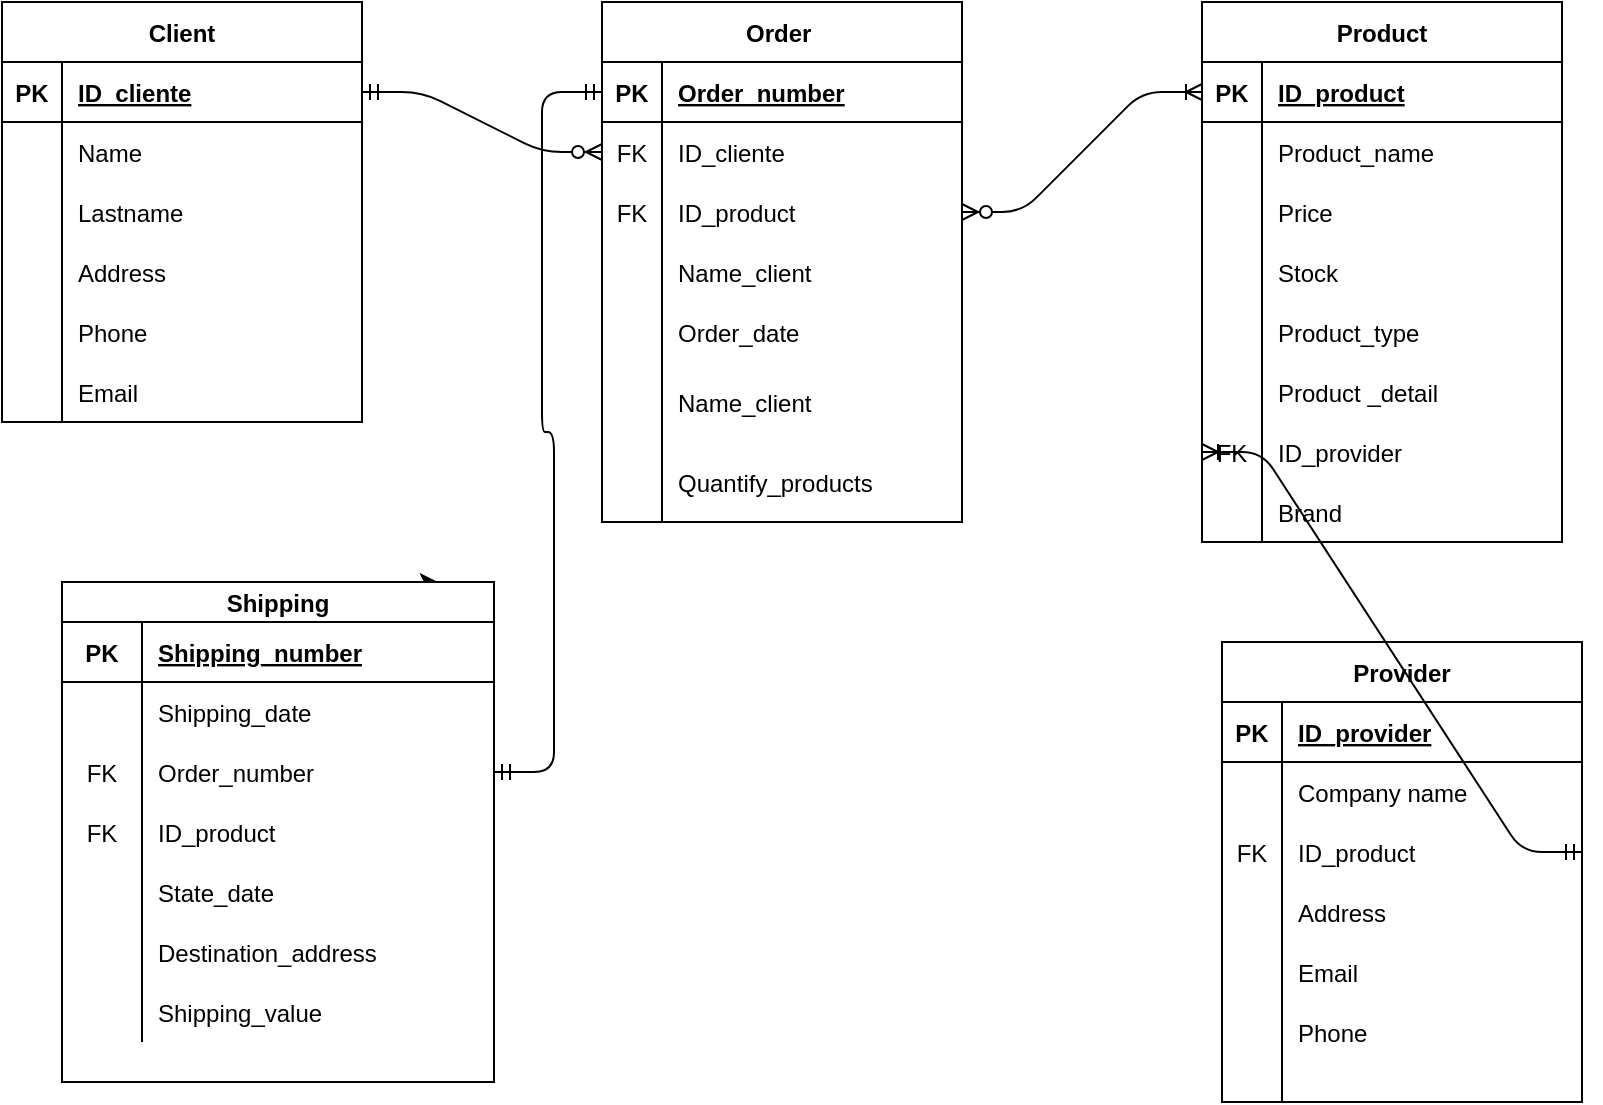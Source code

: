 <mxfile version="13.7.3" type="github">
  <diagram id="2DCP0Pv6x-nqr2_sUrXk" name="Page-1">
    <mxGraphModel dx="1306" dy="625" grid="1" gridSize="10" guides="1" tooltips="1" connect="1" arrows="1" fold="1" page="1" pageScale="1" pageWidth="827" pageHeight="1169" math="0" shadow="0">
      <root>
        <mxCell id="0" />
        <mxCell id="1" parent="0" />
        <mxCell id="KrLLQjatNa31IDzjXcCL-50" style="edgeStyle=orthogonalEdgeStyle;rounded=0;orthogonalLoop=1;jettySize=auto;html=1;exitX=0.75;exitY=0;exitDx=0;exitDy=0;entryX=0.87;entryY=0;entryDx=0;entryDy=0;entryPerimeter=0;" parent="1" source="KrLLQjatNa31IDzjXcCL-14" target="KrLLQjatNa31IDzjXcCL-14" edge="1">
          <mxGeometry relative="1" as="geometry" />
        </mxCell>
        <mxCell id="M2U6GQ2JCpKdRjJT3ExU-1" value="Client" style="shape=table;startSize=30;container=1;collapsible=1;childLayout=tableLayout;fixedRows=1;rowLines=0;fontStyle=1;align=center;resizeLast=1;" parent="1" vertex="1">
          <mxGeometry x="10" y="50" width="180" height="210" as="geometry" />
        </mxCell>
        <mxCell id="M2U6GQ2JCpKdRjJT3ExU-2" value="" style="shape=partialRectangle;collapsible=0;dropTarget=0;pointerEvents=0;fillColor=none;top=0;left=0;bottom=1;right=0;points=[[0,0.5],[1,0.5]];portConstraint=eastwest;" parent="M2U6GQ2JCpKdRjJT3ExU-1" vertex="1">
          <mxGeometry y="30" width="180" height="30" as="geometry" />
        </mxCell>
        <mxCell id="M2U6GQ2JCpKdRjJT3ExU-3" value="PK" style="shape=partialRectangle;connectable=0;fillColor=none;top=0;left=0;bottom=0;right=0;fontStyle=1;overflow=hidden;" parent="M2U6GQ2JCpKdRjJT3ExU-2" vertex="1">
          <mxGeometry width="30" height="30" as="geometry" />
        </mxCell>
        <mxCell id="M2U6GQ2JCpKdRjJT3ExU-4" value="ID_cliente" style="shape=partialRectangle;connectable=0;fillColor=none;top=0;left=0;bottom=0;right=0;align=left;spacingLeft=6;fontStyle=5;overflow=hidden;" parent="M2U6GQ2JCpKdRjJT3ExU-2" vertex="1">
          <mxGeometry x="30" width="150" height="30" as="geometry" />
        </mxCell>
        <mxCell id="M2U6GQ2JCpKdRjJT3ExU-5" value="" style="shape=partialRectangle;collapsible=0;dropTarget=0;pointerEvents=0;fillColor=none;top=0;left=0;bottom=0;right=0;points=[[0,0.5],[1,0.5]];portConstraint=eastwest;" parent="M2U6GQ2JCpKdRjJT3ExU-1" vertex="1">
          <mxGeometry y="60" width="180" height="30" as="geometry" />
        </mxCell>
        <mxCell id="M2U6GQ2JCpKdRjJT3ExU-6" value="" style="shape=partialRectangle;connectable=0;fillColor=none;top=0;left=0;bottom=0;right=0;editable=1;overflow=hidden;" parent="M2U6GQ2JCpKdRjJT3ExU-5" vertex="1">
          <mxGeometry width="30" height="30" as="geometry" />
        </mxCell>
        <mxCell id="M2U6GQ2JCpKdRjJT3ExU-7" value="Name" style="shape=partialRectangle;connectable=0;fillColor=none;top=0;left=0;bottom=0;right=0;align=left;spacingLeft=6;overflow=hidden;" parent="M2U6GQ2JCpKdRjJT3ExU-5" vertex="1">
          <mxGeometry x="30" width="150" height="30" as="geometry" />
        </mxCell>
        <mxCell id="M2U6GQ2JCpKdRjJT3ExU-8" value="" style="shape=partialRectangle;collapsible=0;dropTarget=0;pointerEvents=0;fillColor=none;top=0;left=0;bottom=0;right=0;points=[[0,0.5],[1,0.5]];portConstraint=eastwest;" parent="M2U6GQ2JCpKdRjJT3ExU-1" vertex="1">
          <mxGeometry y="90" width="180" height="30" as="geometry" />
        </mxCell>
        <mxCell id="M2U6GQ2JCpKdRjJT3ExU-9" value="" style="shape=partialRectangle;connectable=0;fillColor=none;top=0;left=0;bottom=0;right=0;editable=1;overflow=hidden;" parent="M2U6GQ2JCpKdRjJT3ExU-8" vertex="1">
          <mxGeometry width="30" height="30" as="geometry" />
        </mxCell>
        <mxCell id="M2U6GQ2JCpKdRjJT3ExU-10" value="Lastname" style="shape=partialRectangle;connectable=0;fillColor=none;top=0;left=0;bottom=0;right=0;align=left;spacingLeft=6;overflow=hidden;" parent="M2U6GQ2JCpKdRjJT3ExU-8" vertex="1">
          <mxGeometry x="30" width="150" height="30" as="geometry" />
        </mxCell>
        <mxCell id="M2U6GQ2JCpKdRjJT3ExU-27" value="" style="shape=partialRectangle;collapsible=0;dropTarget=0;pointerEvents=0;fillColor=none;top=0;left=0;bottom=0;right=0;points=[[0,0.5],[1,0.5]];portConstraint=eastwest;" parent="M2U6GQ2JCpKdRjJT3ExU-1" vertex="1">
          <mxGeometry y="120" width="180" height="30" as="geometry" />
        </mxCell>
        <mxCell id="M2U6GQ2JCpKdRjJT3ExU-28" value="" style="shape=partialRectangle;connectable=0;fillColor=none;top=0;left=0;bottom=0;right=0;editable=1;overflow=hidden;" parent="M2U6GQ2JCpKdRjJT3ExU-27" vertex="1">
          <mxGeometry width="30" height="30" as="geometry" />
        </mxCell>
        <mxCell id="M2U6GQ2JCpKdRjJT3ExU-29" value="Address" style="shape=partialRectangle;connectable=0;fillColor=none;top=0;left=0;bottom=0;right=0;align=left;spacingLeft=6;overflow=hidden;" parent="M2U6GQ2JCpKdRjJT3ExU-27" vertex="1">
          <mxGeometry x="30" width="150" height="30" as="geometry" />
        </mxCell>
        <mxCell id="M2U6GQ2JCpKdRjJT3ExU-11" value="" style="shape=partialRectangle;collapsible=0;dropTarget=0;pointerEvents=0;fillColor=none;top=0;left=0;bottom=0;right=0;points=[[0,0.5],[1,0.5]];portConstraint=eastwest;" parent="M2U6GQ2JCpKdRjJT3ExU-1" vertex="1">
          <mxGeometry y="150" width="180" height="30" as="geometry" />
        </mxCell>
        <mxCell id="M2U6GQ2JCpKdRjJT3ExU-12" value="" style="shape=partialRectangle;connectable=0;fillColor=none;top=0;left=0;bottom=0;right=0;editable=1;overflow=hidden;" parent="M2U6GQ2JCpKdRjJT3ExU-11" vertex="1">
          <mxGeometry width="30" height="30" as="geometry" />
        </mxCell>
        <mxCell id="M2U6GQ2JCpKdRjJT3ExU-13" value="Phone" style="shape=partialRectangle;connectable=0;fillColor=none;top=0;left=0;bottom=0;right=0;align=left;spacingLeft=6;overflow=hidden;" parent="M2U6GQ2JCpKdRjJT3ExU-11" vertex="1">
          <mxGeometry x="30" width="150" height="30" as="geometry" />
        </mxCell>
        <mxCell id="M2U6GQ2JCpKdRjJT3ExU-35" value="" style="shape=partialRectangle;collapsible=0;dropTarget=0;pointerEvents=0;fillColor=none;top=0;left=0;bottom=0;right=0;points=[[0,0.5],[1,0.5]];portConstraint=eastwest;" parent="M2U6GQ2JCpKdRjJT3ExU-1" vertex="1">
          <mxGeometry y="180" width="180" height="30" as="geometry" />
        </mxCell>
        <mxCell id="M2U6GQ2JCpKdRjJT3ExU-36" value="" style="shape=partialRectangle;connectable=0;fillColor=none;top=0;left=0;bottom=0;right=0;editable=1;overflow=hidden;" parent="M2U6GQ2JCpKdRjJT3ExU-35" vertex="1">
          <mxGeometry width="30" height="30" as="geometry" />
        </mxCell>
        <mxCell id="M2U6GQ2JCpKdRjJT3ExU-37" value="Email" style="shape=partialRectangle;connectable=0;fillColor=none;top=0;left=0;bottom=0;right=0;align=left;spacingLeft=6;overflow=hidden;" parent="M2U6GQ2JCpKdRjJT3ExU-35" vertex="1">
          <mxGeometry x="30" width="150" height="30" as="geometry" />
        </mxCell>
        <mxCell id="KrLLQjatNa31IDzjXcCL-68" value="" style="edgeStyle=entityRelationEdgeStyle;fontSize=12;html=1;endArrow=ERzeroToMany;startArrow=ERmandOne;exitX=1;exitY=0.5;exitDx=0;exitDy=0;entryX=0;entryY=0.5;entryDx=0;entryDy=0;" parent="1" source="M2U6GQ2JCpKdRjJT3ExU-2" target="KrLLQjatNa31IDzjXcCL-5" edge="1">
          <mxGeometry width="100" height="100" relative="1" as="geometry">
            <mxPoint x="40" y="410" as="sourcePoint" />
            <mxPoint x="140" y="310" as="targetPoint" />
          </mxGeometry>
        </mxCell>
        <mxCell id="KrLLQjatNa31IDzjXcCL-1" value="Order " style="shape=table;startSize=30;container=1;collapsible=1;childLayout=tableLayout;fixedRows=1;rowLines=0;fontStyle=1;align=center;resizeLast=1;" parent="1" vertex="1">
          <mxGeometry x="310" y="50" width="180" height="260" as="geometry" />
        </mxCell>
        <mxCell id="KrLLQjatNa31IDzjXcCL-2" value="" style="shape=partialRectangle;collapsible=0;dropTarget=0;pointerEvents=0;fillColor=none;top=0;left=0;bottom=1;right=0;points=[[0,0.5],[1,0.5]];portConstraint=eastwest;" parent="KrLLQjatNa31IDzjXcCL-1" vertex="1">
          <mxGeometry y="30" width="180" height="30" as="geometry" />
        </mxCell>
        <mxCell id="KrLLQjatNa31IDzjXcCL-3" value="PK" style="shape=partialRectangle;connectable=0;fillColor=none;top=0;left=0;bottom=0;right=0;fontStyle=1;overflow=hidden;" parent="KrLLQjatNa31IDzjXcCL-2" vertex="1">
          <mxGeometry width="30" height="30" as="geometry" />
        </mxCell>
        <mxCell id="KrLLQjatNa31IDzjXcCL-4" value="Order_number" style="shape=partialRectangle;connectable=0;fillColor=none;top=0;left=0;bottom=0;right=0;align=left;spacingLeft=6;fontStyle=5;overflow=hidden;" parent="KrLLQjatNa31IDzjXcCL-2" vertex="1">
          <mxGeometry x="30" width="150" height="30" as="geometry" />
        </mxCell>
        <mxCell id="KrLLQjatNa31IDzjXcCL-5" value="" style="shape=partialRectangle;collapsible=0;dropTarget=0;pointerEvents=0;fillColor=none;top=0;left=0;bottom=0;right=0;points=[[0,0.5],[1,0.5]];portConstraint=eastwest;" parent="KrLLQjatNa31IDzjXcCL-1" vertex="1">
          <mxGeometry y="60" width="180" height="30" as="geometry" />
        </mxCell>
        <mxCell id="KrLLQjatNa31IDzjXcCL-6" value="FK" style="shape=partialRectangle;connectable=0;fillColor=none;top=0;left=0;bottom=0;right=0;editable=1;overflow=hidden;" parent="KrLLQjatNa31IDzjXcCL-5" vertex="1">
          <mxGeometry width="30" height="30" as="geometry" />
        </mxCell>
        <mxCell id="KrLLQjatNa31IDzjXcCL-7" value="ID_cliente" style="shape=partialRectangle;connectable=0;fillColor=none;top=0;left=0;bottom=0;right=0;align=left;spacingLeft=6;overflow=hidden;" parent="KrLLQjatNa31IDzjXcCL-5" vertex="1">
          <mxGeometry x="30" width="150" height="30" as="geometry" />
        </mxCell>
        <mxCell id="KrLLQjatNa31IDzjXcCL-8" value="" style="shape=partialRectangle;collapsible=0;dropTarget=0;pointerEvents=0;fillColor=none;top=0;left=0;bottom=0;right=0;points=[[0,0.5],[1,0.5]];portConstraint=eastwest;" parent="KrLLQjatNa31IDzjXcCL-1" vertex="1">
          <mxGeometry y="90" width="180" height="30" as="geometry" />
        </mxCell>
        <mxCell id="KrLLQjatNa31IDzjXcCL-9" value="FK" style="shape=partialRectangle;connectable=0;fillColor=none;top=0;left=0;bottom=0;right=0;editable=1;overflow=hidden;" parent="KrLLQjatNa31IDzjXcCL-8" vertex="1">
          <mxGeometry width="30" height="30" as="geometry" />
        </mxCell>
        <mxCell id="KrLLQjatNa31IDzjXcCL-10" value="ID_product" style="shape=partialRectangle;connectable=0;fillColor=none;top=0;left=0;bottom=0;right=0;align=left;spacingLeft=6;overflow=hidden;" parent="KrLLQjatNa31IDzjXcCL-8" vertex="1">
          <mxGeometry x="30" width="150" height="30" as="geometry" />
        </mxCell>
        <mxCell id="KrLLQjatNa31IDzjXcCL-11" value="" style="shape=partialRectangle;collapsible=0;dropTarget=0;pointerEvents=0;fillColor=none;top=0;left=0;bottom=0;right=0;points=[[0,0.5],[1,0.5]];portConstraint=eastwest;" parent="KrLLQjatNa31IDzjXcCL-1" vertex="1">
          <mxGeometry y="120" width="180" height="30" as="geometry" />
        </mxCell>
        <mxCell id="KrLLQjatNa31IDzjXcCL-12" value="" style="shape=partialRectangle;connectable=0;fillColor=none;top=0;left=0;bottom=0;right=0;editable=1;overflow=hidden;" parent="KrLLQjatNa31IDzjXcCL-11" vertex="1">
          <mxGeometry width="30" height="30" as="geometry" />
        </mxCell>
        <mxCell id="KrLLQjatNa31IDzjXcCL-13" value="Name_client" style="shape=partialRectangle;connectable=0;fillColor=none;top=0;left=0;bottom=0;right=0;align=left;spacingLeft=6;overflow=hidden;" parent="KrLLQjatNa31IDzjXcCL-11" vertex="1">
          <mxGeometry x="30" width="150" height="30" as="geometry" />
        </mxCell>
        <mxCell id="KrLLQjatNa31IDzjXcCL-31" value="" style="shape=partialRectangle;collapsible=0;dropTarget=0;pointerEvents=0;fillColor=none;top=0;left=0;bottom=0;right=0;points=[[0,0.5],[1,0.5]];portConstraint=eastwest;" parent="KrLLQjatNa31IDzjXcCL-1" vertex="1">
          <mxGeometry y="150" width="180" height="30" as="geometry" />
        </mxCell>
        <mxCell id="KrLLQjatNa31IDzjXcCL-32" value="" style="shape=partialRectangle;connectable=0;fillColor=none;top=0;left=0;bottom=0;right=0;editable=1;overflow=hidden;" parent="KrLLQjatNa31IDzjXcCL-31" vertex="1">
          <mxGeometry width="30" height="30" as="geometry" />
        </mxCell>
        <mxCell id="KrLLQjatNa31IDzjXcCL-33" value="Order_date" style="shape=partialRectangle;connectable=0;fillColor=none;top=0;left=0;bottom=0;right=0;align=left;spacingLeft=6;overflow=hidden;" parent="KrLLQjatNa31IDzjXcCL-31" vertex="1">
          <mxGeometry x="30" width="150" height="30" as="geometry" />
        </mxCell>
        <mxCell id="KrLLQjatNa31IDzjXcCL-27" value="" style="shape=partialRectangle;collapsible=0;dropTarget=0;pointerEvents=0;fillColor=none;top=0;left=0;bottom=0;right=0;points=[[0,0.5],[1,0.5]];portConstraint=eastwest;" parent="KrLLQjatNa31IDzjXcCL-1" vertex="1">
          <mxGeometry y="180" width="180" height="40" as="geometry" />
        </mxCell>
        <mxCell id="KrLLQjatNa31IDzjXcCL-28" value="" style="shape=partialRectangle;connectable=0;fillColor=none;top=0;left=0;bottom=0;right=0;editable=1;overflow=hidden;" parent="KrLLQjatNa31IDzjXcCL-27" vertex="1">
          <mxGeometry width="30" height="40" as="geometry" />
        </mxCell>
        <mxCell id="KrLLQjatNa31IDzjXcCL-29" value="Name_client" style="shape=partialRectangle;connectable=0;fillColor=none;top=0;left=0;bottom=0;right=0;align=left;spacingLeft=6;overflow=hidden;" parent="KrLLQjatNa31IDzjXcCL-27" vertex="1">
          <mxGeometry x="30" width="150" height="40" as="geometry" />
        </mxCell>
        <mxCell id="KrLLQjatNa31IDzjXcCL-34" value="" style="shape=partialRectangle;collapsible=0;dropTarget=0;pointerEvents=0;fillColor=none;top=0;left=0;bottom=0;right=0;points=[[0,0.5],[1,0.5]];portConstraint=eastwest;" parent="KrLLQjatNa31IDzjXcCL-1" vertex="1">
          <mxGeometry y="220" width="180" height="40" as="geometry" />
        </mxCell>
        <mxCell id="KrLLQjatNa31IDzjXcCL-35" value="" style="shape=partialRectangle;connectable=0;fillColor=none;top=0;left=0;bottom=0;right=0;editable=1;overflow=hidden;" parent="KrLLQjatNa31IDzjXcCL-34" vertex="1">
          <mxGeometry width="30" height="40" as="geometry" />
        </mxCell>
        <mxCell id="KrLLQjatNa31IDzjXcCL-36" value="Quantify_products" style="shape=partialRectangle;connectable=0;fillColor=none;top=0;left=0;bottom=0;right=0;align=left;spacingLeft=6;overflow=hidden;" parent="KrLLQjatNa31IDzjXcCL-34" vertex="1">
          <mxGeometry x="30" width="150" height="40" as="geometry" />
        </mxCell>
        <mxCell id="M2U6GQ2JCpKdRjJT3ExU-14" value="Product" style="shape=table;startSize=30;container=1;collapsible=1;childLayout=tableLayout;fixedRows=1;rowLines=0;fontStyle=1;align=center;resizeLast=1;" parent="1" vertex="1">
          <mxGeometry x="610" y="50" width="180" height="270" as="geometry" />
        </mxCell>
        <mxCell id="M2U6GQ2JCpKdRjJT3ExU-15" value="" style="shape=partialRectangle;collapsible=0;dropTarget=0;pointerEvents=0;fillColor=none;top=0;left=0;bottom=1;right=0;points=[[0,0.5],[1,0.5]];portConstraint=eastwest;" parent="M2U6GQ2JCpKdRjJT3ExU-14" vertex="1">
          <mxGeometry y="30" width="180" height="30" as="geometry" />
        </mxCell>
        <mxCell id="M2U6GQ2JCpKdRjJT3ExU-16" value="PK" style="shape=partialRectangle;connectable=0;fillColor=none;top=0;left=0;bottom=0;right=0;fontStyle=1;overflow=hidden;" parent="M2U6GQ2JCpKdRjJT3ExU-15" vertex="1">
          <mxGeometry width="30" height="30" as="geometry" />
        </mxCell>
        <mxCell id="M2U6GQ2JCpKdRjJT3ExU-17" value="ID_product" style="shape=partialRectangle;connectable=0;fillColor=none;top=0;left=0;bottom=0;right=0;align=left;spacingLeft=6;fontStyle=5;overflow=hidden;" parent="M2U6GQ2JCpKdRjJT3ExU-15" vertex="1">
          <mxGeometry x="30" width="150" height="30" as="geometry" />
        </mxCell>
        <mxCell id="M2U6GQ2JCpKdRjJT3ExU-18" value="" style="shape=partialRectangle;collapsible=0;dropTarget=0;pointerEvents=0;fillColor=none;top=0;left=0;bottom=0;right=0;points=[[0,0.5],[1,0.5]];portConstraint=eastwest;" parent="M2U6GQ2JCpKdRjJT3ExU-14" vertex="1">
          <mxGeometry y="60" width="180" height="30" as="geometry" />
        </mxCell>
        <mxCell id="M2U6GQ2JCpKdRjJT3ExU-19" value="" style="shape=partialRectangle;connectable=0;fillColor=none;top=0;left=0;bottom=0;right=0;editable=1;overflow=hidden;" parent="M2U6GQ2JCpKdRjJT3ExU-18" vertex="1">
          <mxGeometry width="30" height="30" as="geometry" />
        </mxCell>
        <mxCell id="M2U6GQ2JCpKdRjJT3ExU-20" value="Product_name" style="shape=partialRectangle;connectable=0;fillColor=none;top=0;left=0;bottom=0;right=0;align=left;spacingLeft=6;overflow=hidden;" parent="M2U6GQ2JCpKdRjJT3ExU-18" vertex="1">
          <mxGeometry x="30" width="150" height="30" as="geometry" />
        </mxCell>
        <mxCell id="M2U6GQ2JCpKdRjJT3ExU-21" value="" style="shape=partialRectangle;collapsible=0;dropTarget=0;pointerEvents=0;fillColor=none;top=0;left=0;bottom=0;right=0;points=[[0,0.5],[1,0.5]];portConstraint=eastwest;" parent="M2U6GQ2JCpKdRjJT3ExU-14" vertex="1">
          <mxGeometry y="90" width="180" height="30" as="geometry" />
        </mxCell>
        <mxCell id="M2U6GQ2JCpKdRjJT3ExU-22" value="" style="shape=partialRectangle;connectable=0;fillColor=none;top=0;left=0;bottom=0;right=0;editable=1;overflow=hidden;" parent="M2U6GQ2JCpKdRjJT3ExU-21" vertex="1">
          <mxGeometry width="30" height="30" as="geometry" />
        </mxCell>
        <mxCell id="M2U6GQ2JCpKdRjJT3ExU-23" value="Price" style="shape=partialRectangle;connectable=0;fillColor=none;top=0;left=0;bottom=0;right=0;align=left;spacingLeft=6;overflow=hidden;" parent="M2U6GQ2JCpKdRjJT3ExU-21" vertex="1">
          <mxGeometry x="30" width="150" height="30" as="geometry" />
        </mxCell>
        <mxCell id="M2U6GQ2JCpKdRjJT3ExU-24" value="" style="shape=partialRectangle;collapsible=0;dropTarget=0;pointerEvents=0;fillColor=none;top=0;left=0;bottom=0;right=0;points=[[0,0.5],[1,0.5]];portConstraint=eastwest;" parent="M2U6GQ2JCpKdRjJT3ExU-14" vertex="1">
          <mxGeometry y="120" width="180" height="30" as="geometry" />
        </mxCell>
        <mxCell id="M2U6GQ2JCpKdRjJT3ExU-25" value="" style="shape=partialRectangle;connectable=0;fillColor=none;top=0;left=0;bottom=0;right=0;editable=1;overflow=hidden;" parent="M2U6GQ2JCpKdRjJT3ExU-24" vertex="1">
          <mxGeometry width="30" height="30" as="geometry" />
        </mxCell>
        <mxCell id="M2U6GQ2JCpKdRjJT3ExU-26" value="Stock" style="shape=partialRectangle;connectable=0;fillColor=none;top=0;left=0;bottom=0;right=0;align=left;spacingLeft=6;overflow=hidden;" parent="M2U6GQ2JCpKdRjJT3ExU-24" vertex="1">
          <mxGeometry x="30" width="150" height="30" as="geometry" />
        </mxCell>
        <mxCell id="M2U6GQ2JCpKdRjJT3ExU-41" value="" style="shape=partialRectangle;collapsible=0;dropTarget=0;pointerEvents=0;fillColor=none;top=0;left=0;bottom=0;right=0;points=[[0,0.5],[1,0.5]];portConstraint=eastwest;" parent="M2U6GQ2JCpKdRjJT3ExU-14" vertex="1">
          <mxGeometry y="150" width="180" height="30" as="geometry" />
        </mxCell>
        <mxCell id="M2U6GQ2JCpKdRjJT3ExU-42" value="" style="shape=partialRectangle;connectable=0;fillColor=none;top=0;left=0;bottom=0;right=0;editable=1;overflow=hidden;" parent="M2U6GQ2JCpKdRjJT3ExU-41" vertex="1">
          <mxGeometry width="30" height="30" as="geometry" />
        </mxCell>
        <mxCell id="M2U6GQ2JCpKdRjJT3ExU-43" value="Product_type" style="shape=partialRectangle;connectable=0;fillColor=none;top=0;left=0;bottom=0;right=0;align=left;spacingLeft=6;overflow=hidden;" parent="M2U6GQ2JCpKdRjJT3ExU-41" vertex="1">
          <mxGeometry x="30" width="150" height="30" as="geometry" />
        </mxCell>
        <mxCell id="M2U6GQ2JCpKdRjJT3ExU-44" value="" style="shape=partialRectangle;collapsible=0;dropTarget=0;pointerEvents=0;fillColor=none;top=0;left=0;bottom=0;right=0;points=[[0,0.5],[1,0.5]];portConstraint=eastwest;" parent="M2U6GQ2JCpKdRjJT3ExU-14" vertex="1">
          <mxGeometry y="180" width="180" height="30" as="geometry" />
        </mxCell>
        <mxCell id="M2U6GQ2JCpKdRjJT3ExU-45" value="" style="shape=partialRectangle;connectable=0;fillColor=none;top=0;left=0;bottom=0;right=0;editable=1;overflow=hidden;" parent="M2U6GQ2JCpKdRjJT3ExU-44" vertex="1">
          <mxGeometry width="30" height="30" as="geometry" />
        </mxCell>
        <mxCell id="M2U6GQ2JCpKdRjJT3ExU-46" value="Product _detail" style="shape=partialRectangle;connectable=0;fillColor=none;top=0;left=0;bottom=0;right=0;align=left;spacingLeft=6;overflow=hidden;" parent="M2U6GQ2JCpKdRjJT3ExU-44" vertex="1">
          <mxGeometry x="30" width="150" height="30" as="geometry" />
        </mxCell>
        <mxCell id="M2U6GQ2JCpKdRjJT3ExU-47" value="" style="shape=partialRectangle;collapsible=0;dropTarget=0;pointerEvents=0;fillColor=none;top=0;left=0;bottom=0;right=0;points=[[0,0.5],[1,0.5]];portConstraint=eastwest;" parent="M2U6GQ2JCpKdRjJT3ExU-14" vertex="1">
          <mxGeometry y="210" width="180" height="30" as="geometry" />
        </mxCell>
        <mxCell id="M2U6GQ2JCpKdRjJT3ExU-48" value="FK" style="shape=partialRectangle;connectable=0;fillColor=none;top=0;left=0;bottom=0;right=0;editable=1;overflow=hidden;" parent="M2U6GQ2JCpKdRjJT3ExU-47" vertex="1">
          <mxGeometry width="30" height="30" as="geometry" />
        </mxCell>
        <mxCell id="M2U6GQ2JCpKdRjJT3ExU-49" value="ID_provider" style="shape=partialRectangle;connectable=0;fillColor=none;top=0;left=0;bottom=0;right=0;align=left;spacingLeft=6;overflow=hidden;" parent="M2U6GQ2JCpKdRjJT3ExU-47" vertex="1">
          <mxGeometry x="30" width="150" height="30" as="geometry" />
        </mxCell>
        <mxCell id="M2U6GQ2JCpKdRjJT3ExU-50" value="" style="shape=partialRectangle;collapsible=0;dropTarget=0;pointerEvents=0;fillColor=none;top=0;left=0;bottom=0;right=0;points=[[0,0.5],[1,0.5]];portConstraint=eastwest;" parent="M2U6GQ2JCpKdRjJT3ExU-14" vertex="1">
          <mxGeometry y="240" width="180" height="30" as="geometry" />
        </mxCell>
        <mxCell id="M2U6GQ2JCpKdRjJT3ExU-51" value="" style="shape=partialRectangle;connectable=0;fillColor=none;top=0;left=0;bottom=0;right=0;editable=1;overflow=hidden;" parent="M2U6GQ2JCpKdRjJT3ExU-50" vertex="1">
          <mxGeometry width="30" height="30" as="geometry" />
        </mxCell>
        <mxCell id="M2U6GQ2JCpKdRjJT3ExU-52" value="Brand" style="shape=partialRectangle;connectable=0;fillColor=none;top=0;left=0;bottom=0;right=0;align=left;spacingLeft=6;overflow=hidden;" parent="M2U6GQ2JCpKdRjJT3ExU-50" vertex="1">
          <mxGeometry x="30" width="150" height="30" as="geometry" />
        </mxCell>
        <mxCell id="NYvY1gUXxaye40EUcHU3-12" value="" style="edgeStyle=entityRelationEdgeStyle;fontSize=12;html=1;endArrow=ERoneToMany;startArrow=ERzeroToMany;entryX=0;entryY=0.5;entryDx=0;entryDy=0;exitX=1;exitY=0.5;exitDx=0;exitDy=0;" parent="1" source="KrLLQjatNa31IDzjXcCL-8" target="M2U6GQ2JCpKdRjJT3ExU-15" edge="1">
          <mxGeometry width="100" height="100" relative="1" as="geometry">
            <mxPoint x="370" y="300" as="sourcePoint" />
            <mxPoint x="470" y="200" as="targetPoint" />
          </mxGeometry>
        </mxCell>
        <mxCell id="M2U6GQ2JCpKdRjJT3ExU-53" value="Provider" style="shape=table;startSize=30;container=1;collapsible=1;childLayout=tableLayout;fixedRows=1;rowLines=0;fontStyle=1;align=center;resizeLast=1;" parent="1" vertex="1">
          <mxGeometry x="620" y="370" width="180" height="230" as="geometry" />
        </mxCell>
        <mxCell id="M2U6GQ2JCpKdRjJT3ExU-54" value="" style="shape=partialRectangle;collapsible=0;dropTarget=0;pointerEvents=0;fillColor=none;top=0;left=0;bottom=1;right=0;points=[[0,0.5],[1,0.5]];portConstraint=eastwest;" parent="M2U6GQ2JCpKdRjJT3ExU-53" vertex="1">
          <mxGeometry y="30" width="180" height="30" as="geometry" />
        </mxCell>
        <mxCell id="M2U6GQ2JCpKdRjJT3ExU-55" value="PK" style="shape=partialRectangle;connectable=0;fillColor=none;top=0;left=0;bottom=0;right=0;fontStyle=1;overflow=hidden;" parent="M2U6GQ2JCpKdRjJT3ExU-54" vertex="1">
          <mxGeometry width="30" height="30" as="geometry" />
        </mxCell>
        <mxCell id="M2U6GQ2JCpKdRjJT3ExU-56" value="ID_provider" style="shape=partialRectangle;connectable=0;fillColor=none;top=0;left=0;bottom=0;right=0;align=left;spacingLeft=6;fontStyle=5;overflow=hidden;" parent="M2U6GQ2JCpKdRjJT3ExU-54" vertex="1">
          <mxGeometry x="30" width="150" height="30" as="geometry" />
        </mxCell>
        <mxCell id="M2U6GQ2JCpKdRjJT3ExU-57" value="" style="shape=partialRectangle;collapsible=0;dropTarget=0;pointerEvents=0;fillColor=none;top=0;left=0;bottom=0;right=0;points=[[0,0.5],[1,0.5]];portConstraint=eastwest;" parent="M2U6GQ2JCpKdRjJT3ExU-53" vertex="1">
          <mxGeometry y="60" width="180" height="30" as="geometry" />
        </mxCell>
        <mxCell id="M2U6GQ2JCpKdRjJT3ExU-58" value="" style="shape=partialRectangle;connectable=0;fillColor=none;top=0;left=0;bottom=0;right=0;editable=1;overflow=hidden;" parent="M2U6GQ2JCpKdRjJT3ExU-57" vertex="1">
          <mxGeometry width="30" height="30" as="geometry" />
        </mxCell>
        <mxCell id="M2U6GQ2JCpKdRjJT3ExU-59" value="Company name" style="shape=partialRectangle;connectable=0;fillColor=none;top=0;left=0;bottom=0;right=0;align=left;spacingLeft=6;overflow=hidden;" parent="M2U6GQ2JCpKdRjJT3ExU-57" vertex="1">
          <mxGeometry x="30" width="150" height="30" as="geometry" />
        </mxCell>
        <mxCell id="M2U6GQ2JCpKdRjJT3ExU-60" value="" style="shape=partialRectangle;collapsible=0;dropTarget=0;pointerEvents=0;fillColor=none;top=0;left=0;bottom=0;right=0;points=[[0,0.5],[1,0.5]];portConstraint=eastwest;" parent="M2U6GQ2JCpKdRjJT3ExU-53" vertex="1">
          <mxGeometry y="90" width="180" height="30" as="geometry" />
        </mxCell>
        <mxCell id="M2U6GQ2JCpKdRjJT3ExU-61" value="FK" style="shape=partialRectangle;connectable=0;fillColor=none;top=0;left=0;bottom=0;right=0;editable=1;overflow=hidden;" parent="M2U6GQ2JCpKdRjJT3ExU-60" vertex="1">
          <mxGeometry width="30" height="30" as="geometry" />
        </mxCell>
        <mxCell id="M2U6GQ2JCpKdRjJT3ExU-62" value="ID_product" style="shape=partialRectangle;connectable=0;fillColor=none;top=0;left=0;bottom=0;right=0;align=left;spacingLeft=6;overflow=hidden;" parent="M2U6GQ2JCpKdRjJT3ExU-60" vertex="1">
          <mxGeometry x="30" width="150" height="30" as="geometry" />
        </mxCell>
        <mxCell id="M2U6GQ2JCpKdRjJT3ExU-72" value="" style="shape=partialRectangle;collapsible=0;dropTarget=0;pointerEvents=0;fillColor=none;top=0;left=0;bottom=0;right=0;points=[[0,0.5],[1,0.5]];portConstraint=eastwest;" parent="M2U6GQ2JCpKdRjJT3ExU-53" vertex="1">
          <mxGeometry y="120" width="180" height="30" as="geometry" />
        </mxCell>
        <mxCell id="M2U6GQ2JCpKdRjJT3ExU-73" value="" style="shape=partialRectangle;connectable=0;fillColor=none;top=0;left=0;bottom=0;right=0;editable=1;overflow=hidden;" parent="M2U6GQ2JCpKdRjJT3ExU-72" vertex="1">
          <mxGeometry width="30" height="30" as="geometry" />
        </mxCell>
        <mxCell id="M2U6GQ2JCpKdRjJT3ExU-74" value="Address" style="shape=partialRectangle;connectable=0;fillColor=none;top=0;left=0;bottom=0;right=0;align=left;spacingLeft=6;overflow=hidden;" parent="M2U6GQ2JCpKdRjJT3ExU-72" vertex="1">
          <mxGeometry x="30" width="150" height="30" as="geometry" />
        </mxCell>
        <mxCell id="M2U6GQ2JCpKdRjJT3ExU-66" value="" style="shape=partialRectangle;collapsible=0;dropTarget=0;pointerEvents=0;fillColor=none;top=0;left=0;bottom=0;right=0;points=[[0,0.5],[1,0.5]];portConstraint=eastwest;" parent="M2U6GQ2JCpKdRjJT3ExU-53" vertex="1">
          <mxGeometry y="150" width="180" height="30" as="geometry" />
        </mxCell>
        <mxCell id="M2U6GQ2JCpKdRjJT3ExU-67" value="" style="shape=partialRectangle;connectable=0;fillColor=none;top=0;left=0;bottom=0;right=0;editable=1;overflow=hidden;" parent="M2U6GQ2JCpKdRjJT3ExU-66" vertex="1">
          <mxGeometry width="30" height="30" as="geometry" />
        </mxCell>
        <mxCell id="M2U6GQ2JCpKdRjJT3ExU-68" value="Email" style="shape=partialRectangle;connectable=0;fillColor=none;top=0;left=0;bottom=0;right=0;align=left;spacingLeft=6;overflow=hidden;" parent="M2U6GQ2JCpKdRjJT3ExU-66" vertex="1">
          <mxGeometry x="30" width="150" height="30" as="geometry" />
        </mxCell>
        <mxCell id="M2U6GQ2JCpKdRjJT3ExU-69" value="" style="shape=partialRectangle;collapsible=0;dropTarget=0;pointerEvents=0;fillColor=none;top=0;left=0;bottom=0;right=0;points=[[0,0.5],[1,0.5]];portConstraint=eastwest;" parent="M2U6GQ2JCpKdRjJT3ExU-53" vertex="1">
          <mxGeometry y="180" width="180" height="30" as="geometry" />
        </mxCell>
        <mxCell id="M2U6GQ2JCpKdRjJT3ExU-70" value="" style="shape=partialRectangle;connectable=0;fillColor=none;top=0;left=0;bottom=0;right=0;editable=1;overflow=hidden;" parent="M2U6GQ2JCpKdRjJT3ExU-69" vertex="1">
          <mxGeometry width="30" height="30" as="geometry" />
        </mxCell>
        <mxCell id="M2U6GQ2JCpKdRjJT3ExU-71" value="Phone" style="shape=partialRectangle;connectable=0;fillColor=none;top=0;left=0;bottom=0;right=0;align=left;spacingLeft=6;overflow=hidden;" parent="M2U6GQ2JCpKdRjJT3ExU-69" vertex="1">
          <mxGeometry x="30" width="150" height="30" as="geometry" />
        </mxCell>
        <mxCell id="M2U6GQ2JCpKdRjJT3ExU-63" value="" style="shape=partialRectangle;collapsible=0;dropTarget=0;pointerEvents=0;fillColor=none;top=0;left=0;bottom=0;right=0;points=[[0,0.5],[1,0.5]];portConstraint=eastwest;" parent="M2U6GQ2JCpKdRjJT3ExU-53" vertex="1">
          <mxGeometry y="210" width="180" height="20" as="geometry" />
        </mxCell>
        <mxCell id="M2U6GQ2JCpKdRjJT3ExU-64" value="" style="shape=partialRectangle;connectable=0;fillColor=none;top=0;left=0;bottom=0;right=0;editable=1;overflow=hidden;" parent="M2U6GQ2JCpKdRjJT3ExU-63" vertex="1">
          <mxGeometry width="30" height="20" as="geometry" />
        </mxCell>
        <mxCell id="M2U6GQ2JCpKdRjJT3ExU-65" value="" style="shape=partialRectangle;connectable=0;fillColor=none;top=0;left=0;bottom=0;right=0;align=left;spacingLeft=6;overflow=hidden;" parent="M2U6GQ2JCpKdRjJT3ExU-63" vertex="1">
          <mxGeometry x="30" width="150" height="20" as="geometry" />
        </mxCell>
        <mxCell id="KrLLQjatNa31IDzjXcCL-14" value="Shipping" style="shape=table;startSize=20;container=1;collapsible=1;childLayout=tableLayout;fixedRows=1;rowLines=0;fontStyle=1;align=center;resizeLast=1;" parent="1" vertex="1">
          <mxGeometry x="40" y="340" width="216" height="250" as="geometry" />
        </mxCell>
        <mxCell id="KrLLQjatNa31IDzjXcCL-15" value="" style="shape=partialRectangle;collapsible=0;dropTarget=0;pointerEvents=0;fillColor=none;top=0;left=0;bottom=1;right=0;points=[[0,0.5],[1,0.5]];portConstraint=eastwest;" parent="KrLLQjatNa31IDzjXcCL-14" vertex="1">
          <mxGeometry y="20" width="216" height="30" as="geometry" />
        </mxCell>
        <mxCell id="KrLLQjatNa31IDzjXcCL-16" value="PK" style="shape=partialRectangle;connectable=0;fillColor=none;top=0;left=0;bottom=0;right=0;fontStyle=1;overflow=hidden;" parent="KrLLQjatNa31IDzjXcCL-15" vertex="1">
          <mxGeometry width="40" height="30" as="geometry" />
        </mxCell>
        <mxCell id="KrLLQjatNa31IDzjXcCL-17" value="Shipping_number" style="shape=partialRectangle;connectable=0;fillColor=none;top=0;left=0;bottom=0;right=0;align=left;spacingLeft=6;fontStyle=5;overflow=hidden;" parent="KrLLQjatNa31IDzjXcCL-15" vertex="1">
          <mxGeometry x="40" width="176" height="30" as="geometry" />
        </mxCell>
        <mxCell id="KrLLQjatNa31IDzjXcCL-18" value="" style="shape=partialRectangle;collapsible=0;dropTarget=0;pointerEvents=0;fillColor=none;top=0;left=0;bottom=0;right=0;points=[[0,0.5],[1,0.5]];portConstraint=eastwest;" parent="KrLLQjatNa31IDzjXcCL-14" vertex="1">
          <mxGeometry y="50" width="216" height="30" as="geometry" />
        </mxCell>
        <mxCell id="KrLLQjatNa31IDzjXcCL-19" value="" style="shape=partialRectangle;connectable=0;fillColor=none;top=0;left=0;bottom=0;right=0;editable=1;overflow=hidden;" parent="KrLLQjatNa31IDzjXcCL-18" vertex="1">
          <mxGeometry width="40" height="30" as="geometry" />
        </mxCell>
        <mxCell id="KrLLQjatNa31IDzjXcCL-20" value="Shipping_date" style="shape=partialRectangle;connectable=0;fillColor=none;top=0;left=0;bottom=0;right=0;align=left;spacingLeft=6;overflow=hidden;" parent="KrLLQjatNa31IDzjXcCL-18" vertex="1">
          <mxGeometry x="40" width="176" height="30" as="geometry" />
        </mxCell>
        <mxCell id="KrLLQjatNa31IDzjXcCL-44" value="" style="shape=partialRectangle;collapsible=0;dropTarget=0;pointerEvents=0;fillColor=none;top=0;left=0;bottom=0;right=0;points=[[0,0.5],[1,0.5]];portConstraint=eastwest;" parent="KrLLQjatNa31IDzjXcCL-14" vertex="1">
          <mxGeometry y="80" width="216" height="30" as="geometry" />
        </mxCell>
        <mxCell id="KrLLQjatNa31IDzjXcCL-45" value="FK" style="shape=partialRectangle;connectable=0;fillColor=none;top=0;left=0;bottom=0;right=0;editable=1;overflow=hidden;" parent="KrLLQjatNa31IDzjXcCL-44" vertex="1">
          <mxGeometry width="40" height="30" as="geometry" />
        </mxCell>
        <mxCell id="KrLLQjatNa31IDzjXcCL-46" value="Order_number" style="shape=partialRectangle;connectable=0;fillColor=none;top=0;left=0;bottom=0;right=0;align=left;spacingLeft=6;overflow=hidden;" parent="KrLLQjatNa31IDzjXcCL-44" vertex="1">
          <mxGeometry x="40" width="176" height="30" as="geometry" />
        </mxCell>
        <mxCell id="KrLLQjatNa31IDzjXcCL-47" value="" style="shape=partialRectangle;collapsible=0;dropTarget=0;pointerEvents=0;fillColor=none;top=0;left=0;bottom=0;right=0;points=[[0,0.5],[1,0.5]];portConstraint=eastwest;" parent="KrLLQjatNa31IDzjXcCL-14" vertex="1">
          <mxGeometry y="110" width="216" height="30" as="geometry" />
        </mxCell>
        <mxCell id="KrLLQjatNa31IDzjXcCL-48" value="FK" style="shape=partialRectangle;connectable=0;fillColor=none;top=0;left=0;bottom=0;right=0;editable=1;overflow=hidden;" parent="KrLLQjatNa31IDzjXcCL-47" vertex="1">
          <mxGeometry width="40" height="30" as="geometry" />
        </mxCell>
        <mxCell id="KrLLQjatNa31IDzjXcCL-49" value="ID_product" style="shape=partialRectangle;connectable=0;fillColor=none;top=0;left=0;bottom=0;right=0;align=left;spacingLeft=6;overflow=hidden;" parent="KrLLQjatNa31IDzjXcCL-47" vertex="1">
          <mxGeometry x="40" width="176" height="30" as="geometry" />
        </mxCell>
        <mxCell id="KrLLQjatNa31IDzjXcCL-21" value="" style="shape=partialRectangle;collapsible=0;dropTarget=0;pointerEvents=0;fillColor=none;top=0;left=0;bottom=0;right=0;points=[[0,0.5],[1,0.5]];portConstraint=eastwest;" parent="KrLLQjatNa31IDzjXcCL-14" vertex="1">
          <mxGeometry y="140" width="216" height="30" as="geometry" />
        </mxCell>
        <mxCell id="KrLLQjatNa31IDzjXcCL-22" value="" style="shape=partialRectangle;connectable=0;fillColor=none;top=0;left=0;bottom=0;right=0;editable=1;overflow=hidden;" parent="KrLLQjatNa31IDzjXcCL-21" vertex="1">
          <mxGeometry width="40" height="30" as="geometry" />
        </mxCell>
        <mxCell id="KrLLQjatNa31IDzjXcCL-23" value="State_date" style="shape=partialRectangle;connectable=0;fillColor=none;top=0;left=0;bottom=0;right=0;align=left;spacingLeft=6;overflow=hidden;" parent="KrLLQjatNa31IDzjXcCL-21" vertex="1">
          <mxGeometry x="40" width="176" height="30" as="geometry" />
        </mxCell>
        <mxCell id="KrLLQjatNa31IDzjXcCL-24" value="" style="shape=partialRectangle;collapsible=0;dropTarget=0;pointerEvents=0;fillColor=none;top=0;left=0;bottom=0;right=0;points=[[0,0.5],[1,0.5]];portConstraint=eastwest;" parent="KrLLQjatNa31IDzjXcCL-14" vertex="1">
          <mxGeometry y="170" width="216" height="30" as="geometry" />
        </mxCell>
        <mxCell id="KrLLQjatNa31IDzjXcCL-25" value="" style="shape=partialRectangle;connectable=0;fillColor=none;top=0;left=0;bottom=0;right=0;editable=1;overflow=hidden;" parent="KrLLQjatNa31IDzjXcCL-24" vertex="1">
          <mxGeometry width="40" height="30" as="geometry" />
        </mxCell>
        <mxCell id="KrLLQjatNa31IDzjXcCL-26" value="Destination_address" style="shape=partialRectangle;connectable=0;fillColor=none;top=0;left=0;bottom=0;right=0;align=left;spacingLeft=6;overflow=hidden;" parent="KrLLQjatNa31IDzjXcCL-24" vertex="1">
          <mxGeometry x="40" width="176" height="30" as="geometry" />
        </mxCell>
        <mxCell id="KrLLQjatNa31IDzjXcCL-64" value="" style="shape=partialRectangle;collapsible=0;dropTarget=0;pointerEvents=0;fillColor=none;top=0;left=0;bottom=0;right=0;points=[[0,0.5],[1,0.5]];portConstraint=eastwest;" parent="KrLLQjatNa31IDzjXcCL-14" vertex="1">
          <mxGeometry y="200" width="216" height="30" as="geometry" />
        </mxCell>
        <mxCell id="KrLLQjatNa31IDzjXcCL-65" value="" style="shape=partialRectangle;connectable=0;fillColor=none;top=0;left=0;bottom=0;right=0;editable=1;overflow=hidden;" parent="KrLLQjatNa31IDzjXcCL-64" vertex="1">
          <mxGeometry width="40" height="30" as="geometry" />
        </mxCell>
        <mxCell id="KrLLQjatNa31IDzjXcCL-66" value="Shipping_value" style="shape=partialRectangle;connectable=0;fillColor=none;top=0;left=0;bottom=0;right=0;align=left;spacingLeft=6;overflow=hidden;" parent="KrLLQjatNa31IDzjXcCL-64" vertex="1">
          <mxGeometry x="40" width="176" height="30" as="geometry" />
        </mxCell>
        <mxCell id="NYvY1gUXxaye40EUcHU3-43" value="" style="edgeStyle=entityRelationEdgeStyle;fontSize=12;html=1;endArrow=ERmandOne;startArrow=ERmandOne;exitX=1;exitY=0.5;exitDx=0;exitDy=0;entryX=0;entryY=0.5;entryDx=0;entryDy=0;" parent="1" source="KrLLQjatNa31IDzjXcCL-44" target="KrLLQjatNa31IDzjXcCL-2" edge="1">
          <mxGeometry width="100" height="100" relative="1" as="geometry">
            <mxPoint x="370" y="300" as="sourcePoint" />
            <mxPoint x="300" y="100" as="targetPoint" />
          </mxGeometry>
        </mxCell>
        <mxCell id="NYvY1gUXxaye40EUcHU3-51" value="" style="edgeStyle=entityRelationEdgeStyle;fontSize=12;html=1;endArrow=ERoneToMany;startArrow=ERmandOne;entryX=0;entryY=0.5;entryDx=0;entryDy=0;exitX=1;exitY=0.5;exitDx=0;exitDy=0;" parent="1" source="M2U6GQ2JCpKdRjJT3ExU-60" target="M2U6GQ2JCpKdRjJT3ExU-47" edge="1">
          <mxGeometry width="100" height="100" relative="1" as="geometry">
            <mxPoint x="370" y="340" as="sourcePoint" />
            <mxPoint x="470" y="240" as="targetPoint" />
          </mxGeometry>
        </mxCell>
      </root>
    </mxGraphModel>
  </diagram>
</mxfile>
